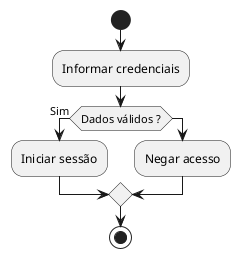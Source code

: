 @startuml
start
    :Informar credenciais;
    if (Dados válidos ?) then (Sim)
    :Iniciar sessão;
    else
    :Negar acesso;
    endif
    stop
@enduml
